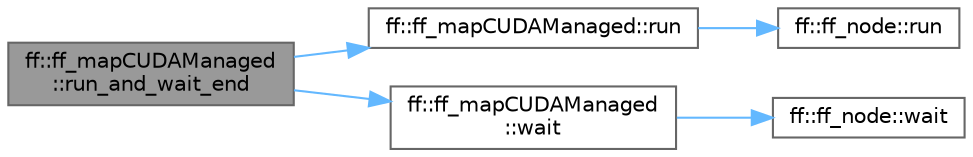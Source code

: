 digraph "ff::ff_mapCUDAManaged::run_and_wait_end"
{
 // LATEX_PDF_SIZE
  bgcolor="transparent";
  edge [fontname=Helvetica,fontsize=10,labelfontname=Helvetica,labelfontsize=10];
  node [fontname=Helvetica,fontsize=10,shape=box,height=0.2,width=0.4];
  rankdir="LR";
  Node1 [id="Node000001",label="ff::ff_mapCUDAManaged\l::run_and_wait_end",height=0.2,width=0.4,color="gray40", fillcolor="grey60", style="filled", fontcolor="black",tooltip=" "];
  Node1 -> Node2 [id="edge1_Node000001_Node000002",color="steelblue1",style="solid",tooltip=" "];
  Node2 [id="Node000002",label="ff::ff_mapCUDAManaged::run",height=0.2,width=0.4,color="grey40", fillcolor="white", style="filled",URL="$classff_1_1ff__map_c_u_d_a_managed.html#a41b459bbe23a25c996d0c4d97225aee4",tooltip="Run the ff_node"];
  Node2 -> Node3 [id="edge2_Node000002_Node000003",color="steelblue1",style="solid",tooltip=" "];
  Node3 [id="Node000003",label="ff::ff_node::run",height=0.2,width=0.4,color="grey40", fillcolor="white", style="filled",URL="$classff_1_1ff__node.html#aec4506dc3946ff9e6ce5bb5370545864",tooltip="Run the ff_node"];
  Node1 -> Node4 [id="edge3_Node000001_Node000004",color="steelblue1",style="solid",tooltip=" "];
  Node4 [id="Node000004",label="ff::ff_mapCUDAManaged\l::wait",height=0.2,width=0.4,color="grey40", fillcolor="white", style="filled",URL="$classff_1_1ff__map_c_u_d_a_managed.html#a145b4cd87bd75f34920ce3c3b1a6dddc",tooltip="Wait ff_node termination"];
  Node4 -> Node5 [id="edge4_Node000004_Node000005",color="steelblue1",style="solid",tooltip=" "];
  Node5 [id="Node000005",label="ff::ff_node::wait",height=0.2,width=0.4,color="grey40", fillcolor="white", style="filled",URL="$classff_1_1ff__node.html#a060b15e97e9fdc8d50fd10c0dd141a0f",tooltip="Wait ff_node termination"];
}
